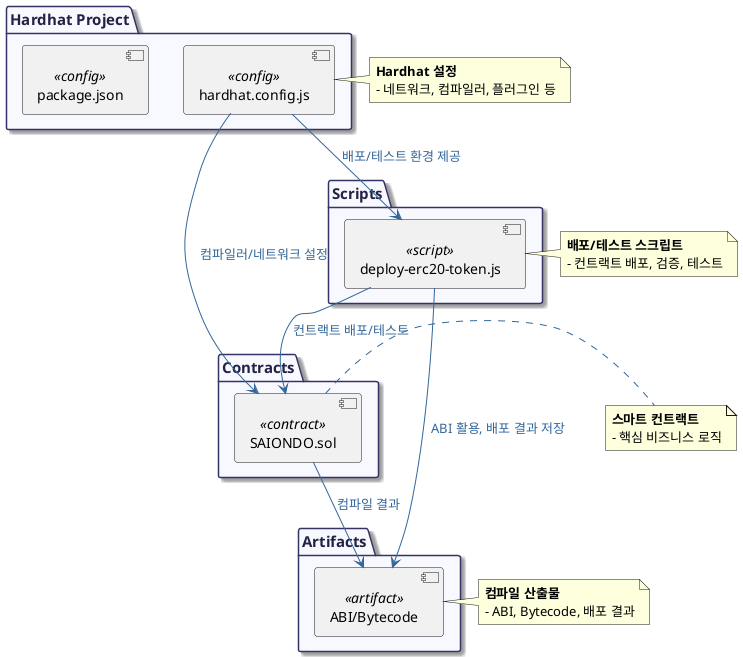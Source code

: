 @startuml
' 스타일
skinparam package {
  BackgroundColor #F8F8FF
  BorderColor #333366
  FontColor #222244
  FontSize 15
  Shadowing true
}
skinparam rectangle {
  BackgroundColor #F0F8FF
  BorderColor #333366
  FontColor #222244
  Shadowing true
}
skinparam ArrowColor #336699
skinparam ArrowFontColor #336699
skinparam ArrowFontSize 13

' Hardhat 설정/환경
package "Hardhat Project" {
  [hardhat.config.js] <<config>>
  [package.json] <<config>>
}

' 스마트 컨트랙트
package "Contracts" {
  [SAIONDO.sol] <<contract>>
}

' 배포/테스트 스크립트
package "Scripts" {
  [deploy-erc20-token.js] <<script>>
}

' 컴파일 산출물
package "Artifacts" {
  [ABI/Bytecode] <<artifact>>
}

' 관계 및 설명
[hardhat.config.js] --> [SAIONDO.sol] : "컴파일러/네트워크 설정"
[hardhat.config.js] --> [deploy-erc20-token.js] : "배포/테스트 환경 제공"
[SAIONDO.sol] --> [ABI/Bytecode] : "컴파일 결과"
[deploy-erc20-token.js] --> [SAIONDO.sol] : "컨트랙트 배포/테스트"
[deploy-erc20-token.js] --> [ABI/Bytecode] : "ABI 활용, 배포 결과 저장"

' 설명 주석
note right of [hardhat.config.js]
  <b>Hardhat 설정</b>
  - 네트워크, 컴파일러, 플러그인 등
end note

note right of [SAIONDO.sol]
  <b>스마트 컨트랙트</b>
  - 핵심 비즈니스 로직
end note

note right of [deploy-erc20-token.js]
  <b>배포/테스트 스크립트</b>
  - 컨트랙트 배포, 검증, 테스트
end note

note right of [ABI/Bytecode]
  <b>컴파일 산출물</b>
  - ABI, Bytecode, 배포 결과
end note

@enduml

